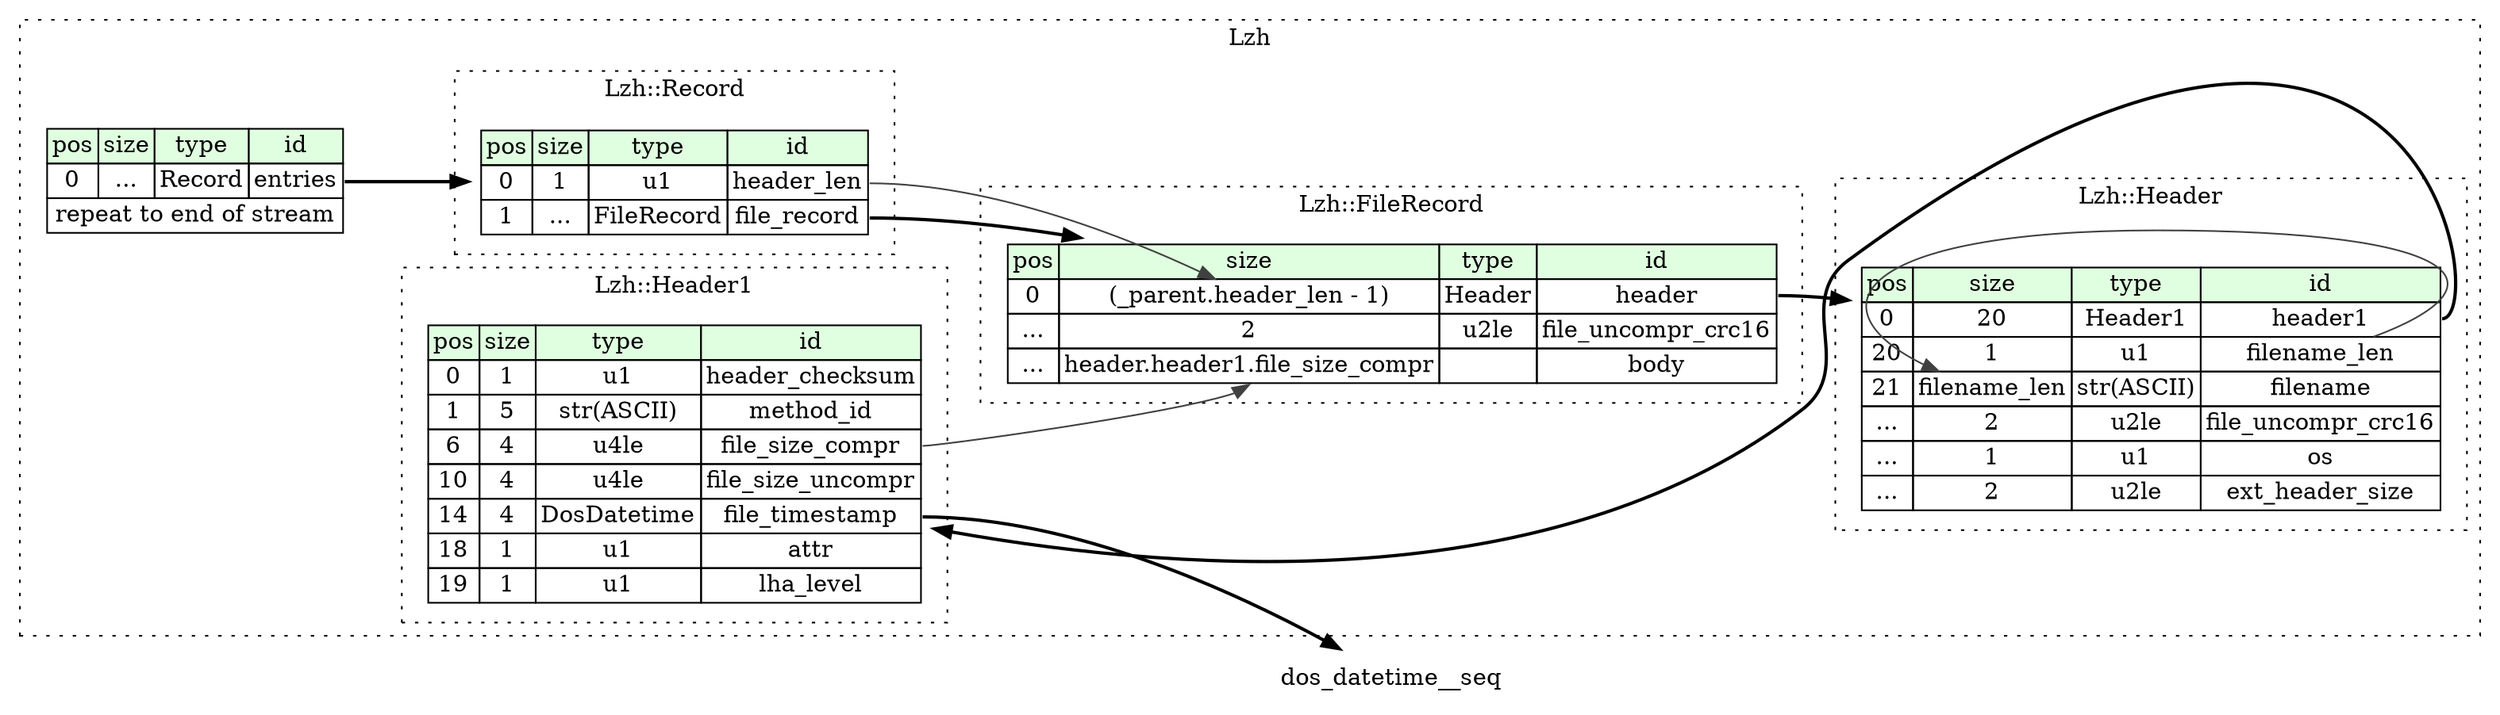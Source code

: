 digraph {
	rankdir=LR;
	node [shape=plaintext];
	subgraph cluster__lzh {
		label="Lzh";
		graph[style=dotted];

		lzh__seq [label=<<TABLE BORDER="0" CELLBORDER="1" CELLSPACING="0">
			<TR><TD BGCOLOR="#E0FFE0">pos</TD><TD BGCOLOR="#E0FFE0">size</TD><TD BGCOLOR="#E0FFE0">type</TD><TD BGCOLOR="#E0FFE0">id</TD></TR>
			<TR><TD PORT="entries_pos">0</TD><TD PORT="entries_size">...</TD><TD>Record</TD><TD PORT="entries_type">entries</TD></TR>
			<TR><TD COLSPAN="4" PORT="entries__repeat">repeat to end of stream</TD></TR>
		</TABLE>>];
		subgraph cluster__record {
			label="Lzh::Record";
			graph[style=dotted];

			record__seq [label=<<TABLE BORDER="0" CELLBORDER="1" CELLSPACING="0">
				<TR><TD BGCOLOR="#E0FFE0">pos</TD><TD BGCOLOR="#E0FFE0">size</TD><TD BGCOLOR="#E0FFE0">type</TD><TD BGCOLOR="#E0FFE0">id</TD></TR>
				<TR><TD PORT="header_len_pos">0</TD><TD PORT="header_len_size">1</TD><TD>u1</TD><TD PORT="header_len_type">header_len</TD></TR>
				<TR><TD PORT="file_record_pos">1</TD><TD PORT="file_record_size">...</TD><TD>FileRecord</TD><TD PORT="file_record_type">file_record</TD></TR>
			</TABLE>>];
		}
		subgraph cluster__file_record {
			label="Lzh::FileRecord";
			graph[style=dotted];

			file_record__seq [label=<<TABLE BORDER="0" CELLBORDER="1" CELLSPACING="0">
				<TR><TD BGCOLOR="#E0FFE0">pos</TD><TD BGCOLOR="#E0FFE0">size</TD><TD BGCOLOR="#E0FFE0">type</TD><TD BGCOLOR="#E0FFE0">id</TD></TR>
				<TR><TD PORT="header_pos">0</TD><TD PORT="header_size">(_parent.header_len - 1)</TD><TD>Header</TD><TD PORT="header_type">header</TD></TR>
				<TR><TD PORT="file_uncompr_crc16_pos">...</TD><TD PORT="file_uncompr_crc16_size">2</TD><TD>u2le</TD><TD PORT="file_uncompr_crc16_type">file_uncompr_crc16</TD></TR>
				<TR><TD PORT="body_pos">...</TD><TD PORT="body_size">header.header1.file_size_compr</TD><TD></TD><TD PORT="body_type">body</TD></TR>
			</TABLE>>];
		}
		subgraph cluster__header {
			label="Lzh::Header";
			graph[style=dotted];

			header__seq [label=<<TABLE BORDER="0" CELLBORDER="1" CELLSPACING="0">
				<TR><TD BGCOLOR="#E0FFE0">pos</TD><TD BGCOLOR="#E0FFE0">size</TD><TD BGCOLOR="#E0FFE0">type</TD><TD BGCOLOR="#E0FFE0">id</TD></TR>
				<TR><TD PORT="header1_pos">0</TD><TD PORT="header1_size">20</TD><TD>Header1</TD><TD PORT="header1_type">header1</TD></TR>
				<TR><TD PORT="filename_len_pos">20</TD><TD PORT="filename_len_size">1</TD><TD>u1</TD><TD PORT="filename_len_type">filename_len</TD></TR>
				<TR><TD PORT="filename_pos">21</TD><TD PORT="filename_size">filename_len</TD><TD>str(ASCII)</TD><TD PORT="filename_type">filename</TD></TR>
				<TR><TD PORT="file_uncompr_crc16_pos">...</TD><TD PORT="file_uncompr_crc16_size">2</TD><TD>u2le</TD><TD PORT="file_uncompr_crc16_type">file_uncompr_crc16</TD></TR>
				<TR><TD PORT="os_pos">...</TD><TD PORT="os_size">1</TD><TD>u1</TD><TD PORT="os_type">os</TD></TR>
				<TR><TD PORT="ext_header_size_pos">...</TD><TD PORT="ext_header_size_size">2</TD><TD>u2le</TD><TD PORT="ext_header_size_type">ext_header_size</TD></TR>
			</TABLE>>];
		}
		subgraph cluster__header1 {
			label="Lzh::Header1";
			graph[style=dotted];

			header1__seq [label=<<TABLE BORDER="0" CELLBORDER="1" CELLSPACING="0">
				<TR><TD BGCOLOR="#E0FFE0">pos</TD><TD BGCOLOR="#E0FFE0">size</TD><TD BGCOLOR="#E0FFE0">type</TD><TD BGCOLOR="#E0FFE0">id</TD></TR>
				<TR><TD PORT="header_checksum_pos">0</TD><TD PORT="header_checksum_size">1</TD><TD>u1</TD><TD PORT="header_checksum_type">header_checksum</TD></TR>
				<TR><TD PORT="method_id_pos">1</TD><TD PORT="method_id_size">5</TD><TD>str(ASCII)</TD><TD PORT="method_id_type">method_id</TD></TR>
				<TR><TD PORT="file_size_compr_pos">6</TD><TD PORT="file_size_compr_size">4</TD><TD>u4le</TD><TD PORT="file_size_compr_type">file_size_compr</TD></TR>
				<TR><TD PORT="file_size_uncompr_pos">10</TD><TD PORT="file_size_uncompr_size">4</TD><TD>u4le</TD><TD PORT="file_size_uncompr_type">file_size_uncompr</TD></TR>
				<TR><TD PORT="file_timestamp_pos">14</TD><TD PORT="file_timestamp_size">4</TD><TD>DosDatetime</TD><TD PORT="file_timestamp_type">file_timestamp</TD></TR>
				<TR><TD PORT="attr_pos">18</TD><TD PORT="attr_size">1</TD><TD>u1</TD><TD PORT="attr_type">attr</TD></TR>
				<TR><TD PORT="lha_level_pos">19</TD><TD PORT="lha_level_size">1</TD><TD>u1</TD><TD PORT="lha_level_type">lha_level</TD></TR>
			</TABLE>>];
		}
	}
	lzh__seq:entries_type -> record__seq [style=bold];
	record__seq:file_record_type -> file_record__seq [style=bold];
	record__seq:header_len_type -> file_record__seq:header_size [color="#404040"];
	file_record__seq:header_type -> header__seq [style=bold];
	header1__seq:file_size_compr_type -> file_record__seq:body_size [color="#404040"];
	header__seq:header1_type -> header1__seq [style=bold];
	header__seq:filename_len_type -> header__seq:filename_size [color="#404040"];
	header1__seq:file_timestamp_type -> dos_datetime__seq [style=bold];
}
